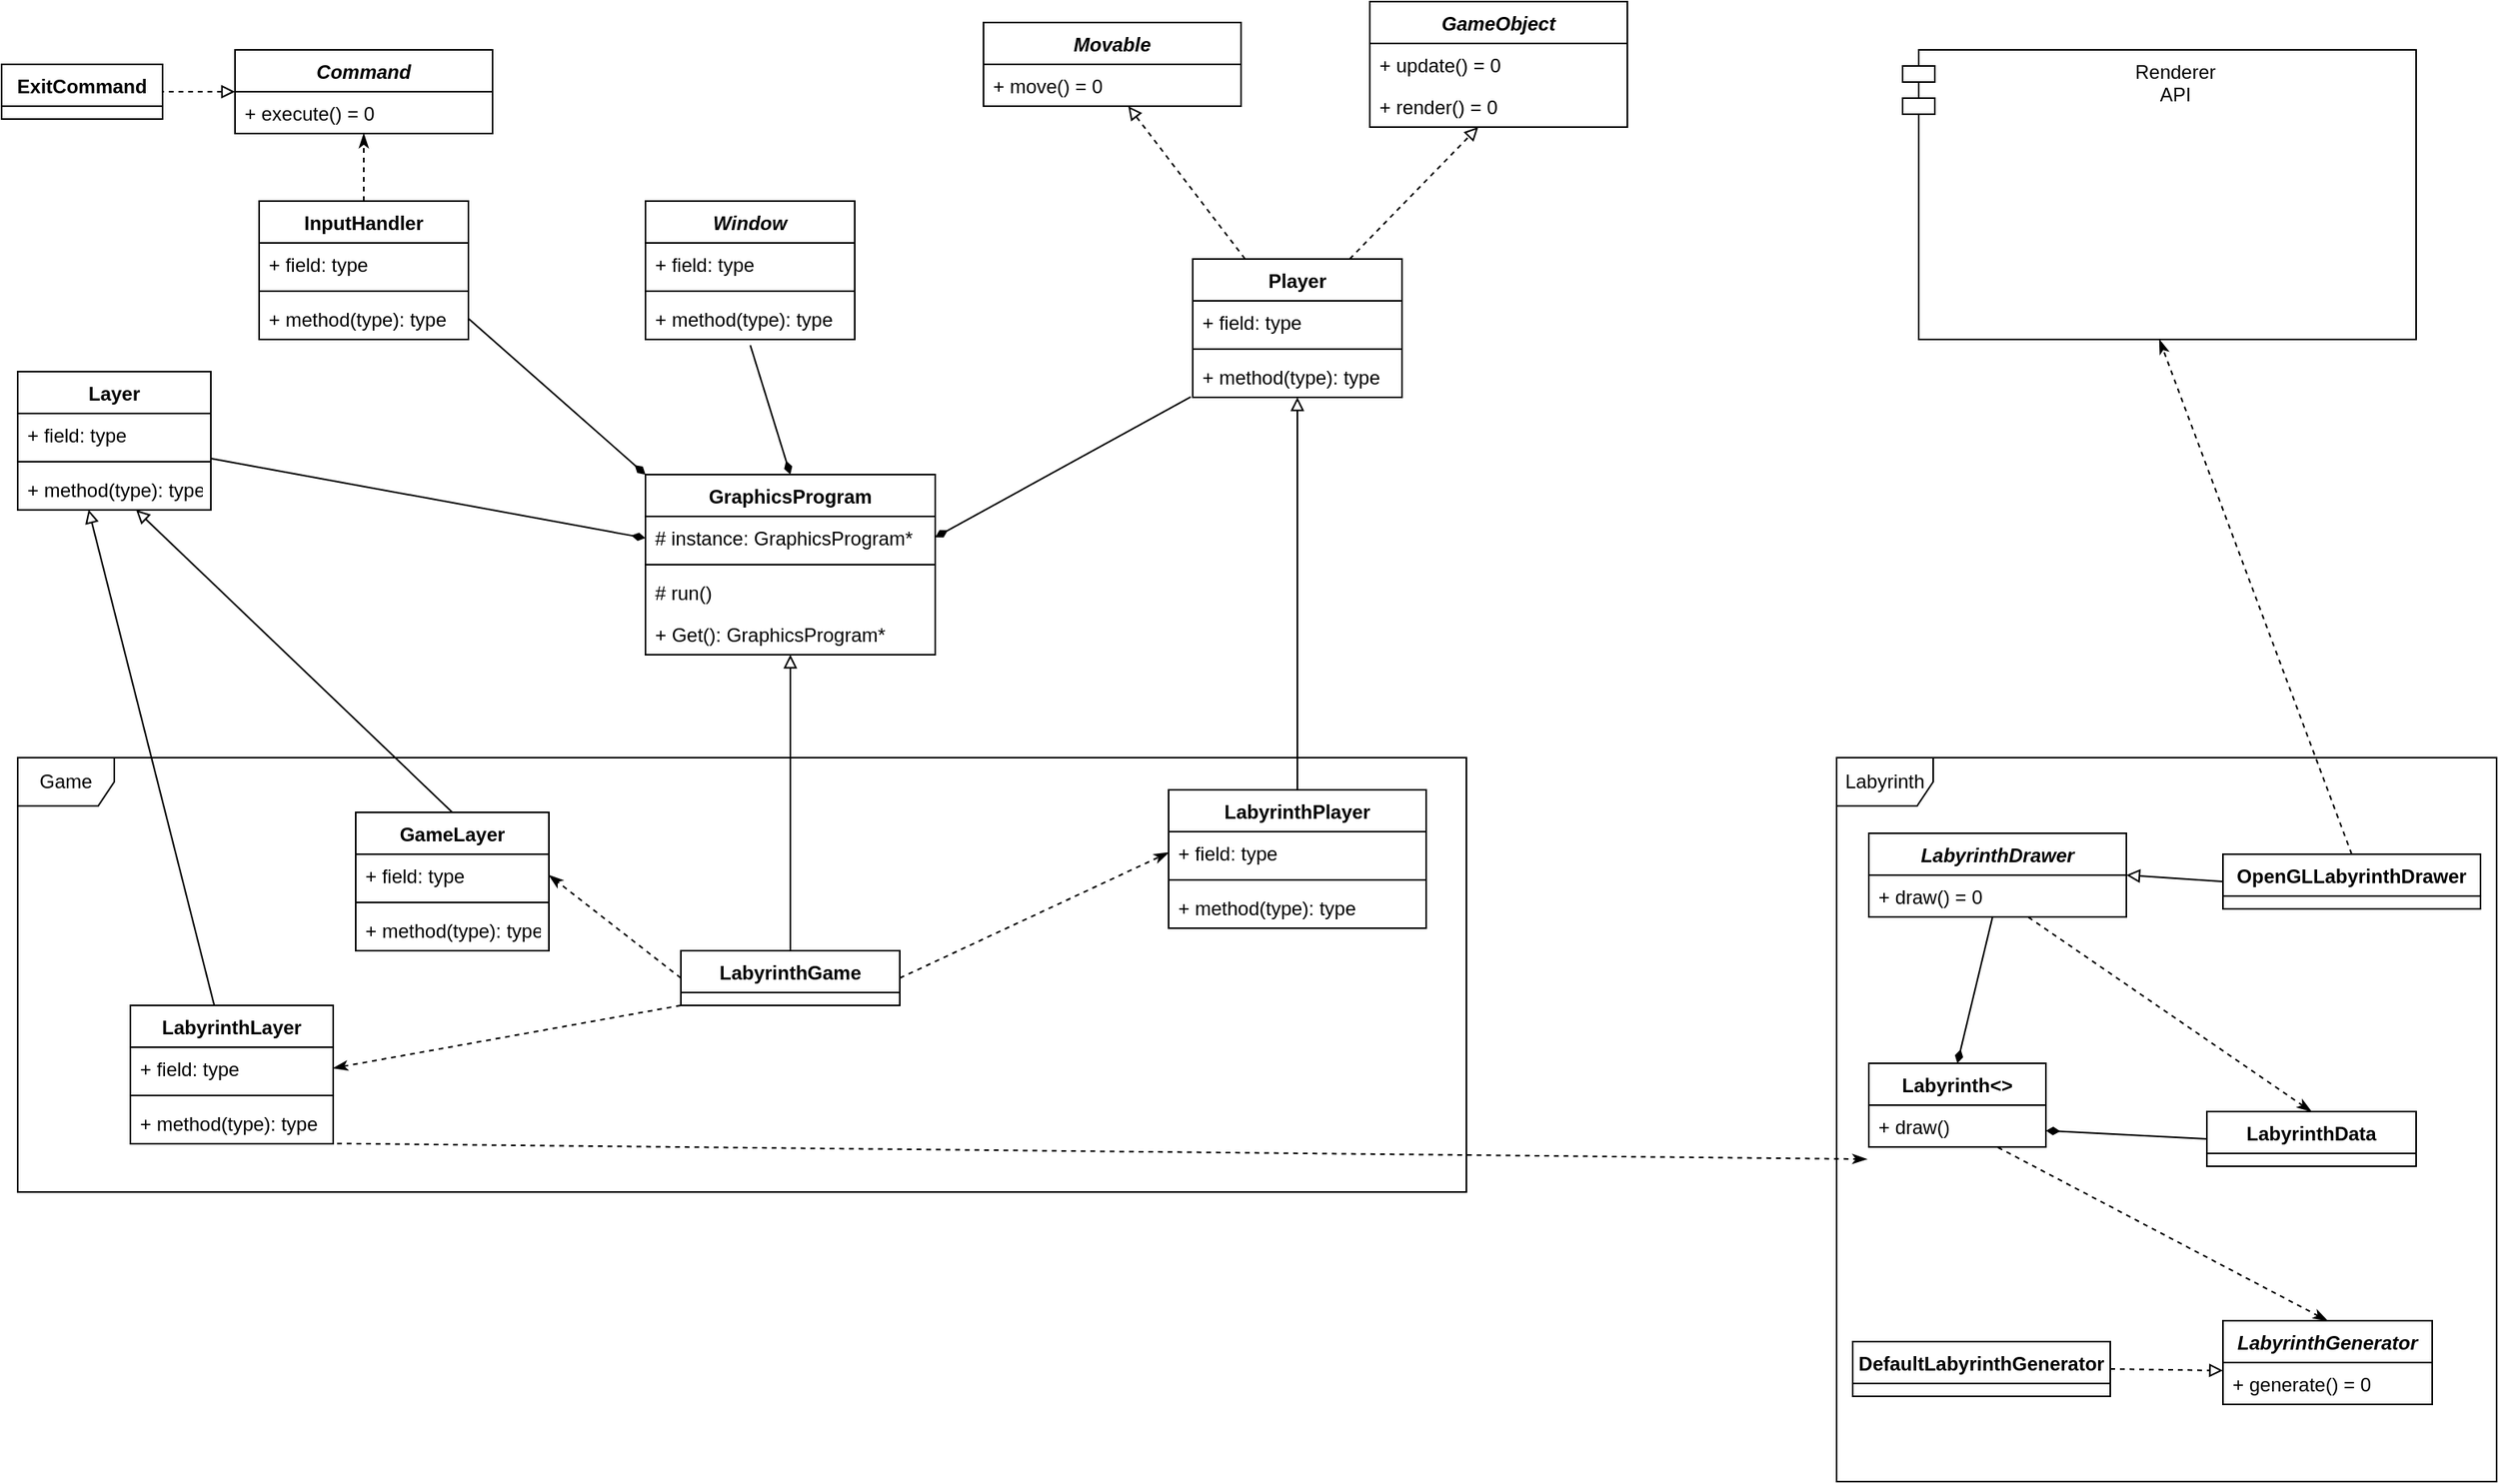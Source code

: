 <mxfile version="19.0.0" type="device"><diagram id="C5RBs43oDa-KdzZeNtuy" name="Page-1"><mxGraphModel dx="1214" dy="626" grid="1" gridSize="10" guides="1" tooltips="1" connect="1" arrows="1" fold="1" page="1" pageScale="1" pageWidth="827" pageHeight="1169" math="0" shadow="0"><root><mxCell id="WIyWlLk6GJQsqaUBKTNV-0"/><mxCell id="WIyWlLk6GJQsqaUBKTNV-1" parent="WIyWlLk6GJQsqaUBKTNV-0"/><mxCell id="Z7aGc_Jr96VLUnClRdPH-90" value="Game" style="shape=umlFrame;whiteSpace=wrap;html=1;" vertex="1" parent="WIyWlLk6GJQsqaUBKTNV-1"><mxGeometry x="40" y="490" width="900" height="270" as="geometry"/></mxCell><mxCell id="Z7aGc_Jr96VLUnClRdPH-20" style="rounded=0;orthogonalLoop=1;jettySize=auto;html=1;endArrow=none;endFill=0;startArrow=diamondThin;startFill=1;" edge="1" parent="WIyWlLk6GJQsqaUBKTNV-1" source="Z7aGc_Jr96VLUnClRdPH-0" target="Z7aGc_Jr96VLUnClRdPH-15"><mxGeometry relative="1" as="geometry"><mxPoint x="20" y="285" as="targetPoint"/></mxGeometry></mxCell><mxCell id="Z7aGc_Jr96VLUnClRdPH-46" value="" style="rounded=0;orthogonalLoop=1;jettySize=auto;html=1;startArrow=block;startFill=0;endArrow=none;endFill=0;" edge="1" parent="WIyWlLk6GJQsqaUBKTNV-1" source="Z7aGc_Jr96VLUnClRdPH-0" target="Z7aGc_Jr96VLUnClRdPH-41"><mxGeometry relative="1" as="geometry"/></mxCell><mxCell id="Z7aGc_Jr96VLUnClRdPH-0" value="GraphicsProgram" style="swimlane;fontStyle=1;align=center;verticalAlign=top;childLayout=stackLayout;horizontal=1;startSize=26;horizontalStack=0;resizeParent=1;resizeParentMax=0;resizeLast=0;collapsible=1;marginBottom=0;" vertex="1" parent="WIyWlLk6GJQsqaUBKTNV-1"><mxGeometry x="430" y="314" width="180" height="112" as="geometry"/></mxCell><mxCell id="Z7aGc_Jr96VLUnClRdPH-13" value="# instance: GraphicsProgram*" style="text;strokeColor=none;fillColor=none;align=left;verticalAlign=top;spacingLeft=4;spacingRight=4;overflow=hidden;rotatable=0;points=[[0,0.5],[1,0.5]];portConstraint=eastwest;" vertex="1" parent="Z7aGc_Jr96VLUnClRdPH-0"><mxGeometry y="26" width="180" height="26" as="geometry"/></mxCell><mxCell id="Z7aGc_Jr96VLUnClRdPH-2" value="" style="line;strokeWidth=1;fillColor=none;align=left;verticalAlign=middle;spacingTop=-1;spacingLeft=3;spacingRight=3;rotatable=0;labelPosition=right;points=[];portConstraint=eastwest;" vertex="1" parent="Z7aGc_Jr96VLUnClRdPH-0"><mxGeometry y="52" width="180" height="8" as="geometry"/></mxCell><mxCell id="Z7aGc_Jr96VLUnClRdPH-3" value="# run() " style="text;strokeColor=none;fillColor=none;align=left;verticalAlign=top;spacingLeft=4;spacingRight=4;overflow=hidden;rotatable=0;points=[[0,0.5],[1,0.5]];portConstraint=eastwest;" vertex="1" parent="Z7aGc_Jr96VLUnClRdPH-0"><mxGeometry y="60" width="180" height="26" as="geometry"/></mxCell><mxCell id="Z7aGc_Jr96VLUnClRdPH-14" value="+ Get(): GraphicsProgram*" style="text;strokeColor=none;fillColor=none;align=left;verticalAlign=top;spacingLeft=4;spacingRight=4;overflow=hidden;rotatable=0;points=[[0,0.5],[1,0.5]];portConstraint=eastwest;" vertex="1" parent="Z7aGc_Jr96VLUnClRdPH-0"><mxGeometry y="86" width="180" height="26" as="geometry"/></mxCell><mxCell id="Z7aGc_Jr96VLUnClRdPH-15" value="Layer" style="swimlane;fontStyle=1;align=center;verticalAlign=top;childLayout=stackLayout;horizontal=1;startSize=26;horizontalStack=0;resizeParent=1;resizeParentMax=0;resizeLast=0;collapsible=1;marginBottom=0;" vertex="1" parent="WIyWlLk6GJQsqaUBKTNV-1"><mxGeometry x="40" y="250" width="120" height="86" as="geometry"/></mxCell><mxCell id="Z7aGc_Jr96VLUnClRdPH-16" value="+ field: type" style="text;strokeColor=none;fillColor=none;align=left;verticalAlign=top;spacingLeft=4;spacingRight=4;overflow=hidden;rotatable=0;points=[[0,0.5],[1,0.5]];portConstraint=eastwest;" vertex="1" parent="Z7aGc_Jr96VLUnClRdPH-15"><mxGeometry y="26" width="120" height="26" as="geometry"/></mxCell><mxCell id="Z7aGc_Jr96VLUnClRdPH-17" value="" style="line;strokeWidth=1;fillColor=none;align=left;verticalAlign=middle;spacingTop=-1;spacingLeft=3;spacingRight=3;rotatable=0;labelPosition=right;points=[];portConstraint=eastwest;" vertex="1" parent="Z7aGc_Jr96VLUnClRdPH-15"><mxGeometry y="52" width="120" height="8" as="geometry"/></mxCell><mxCell id="Z7aGc_Jr96VLUnClRdPH-18" value="+ method(type): type" style="text;strokeColor=none;fillColor=none;align=left;verticalAlign=top;spacingLeft=4;spacingRight=4;overflow=hidden;rotatable=0;points=[[0,0.5],[1,0.5]];portConstraint=eastwest;" vertex="1" parent="Z7aGc_Jr96VLUnClRdPH-15"><mxGeometry y="60" width="120" height="26" as="geometry"/></mxCell><mxCell id="Z7aGc_Jr96VLUnClRdPH-87" style="edgeStyle=none;rounded=0;orthogonalLoop=1;jettySize=auto;html=1;exitX=0.75;exitY=0;exitDx=0;exitDy=0;startArrow=none;startFill=0;endArrow=block;endFill=0;dashed=1;" edge="1" parent="WIyWlLk6GJQsqaUBKTNV-1" source="Z7aGc_Jr96VLUnClRdPH-23" target="Z7aGc_Jr96VLUnClRdPH-80"><mxGeometry relative="1" as="geometry"/></mxCell><mxCell id="Z7aGc_Jr96VLUnClRdPH-88" style="edgeStyle=none;rounded=0;orthogonalLoop=1;jettySize=auto;html=1;exitX=0.25;exitY=0;exitDx=0;exitDy=0;startArrow=none;startFill=0;endArrow=block;endFill=0;dashed=1;" edge="1" parent="WIyWlLk6GJQsqaUBKTNV-1" source="Z7aGc_Jr96VLUnClRdPH-23" target="Z7aGc_Jr96VLUnClRdPH-70"><mxGeometry relative="1" as="geometry"/></mxCell><mxCell id="Z7aGc_Jr96VLUnClRdPH-23" value="Player" style="swimlane;fontStyle=1;align=center;verticalAlign=top;childLayout=stackLayout;horizontal=1;startSize=26;horizontalStack=0;resizeParent=1;resizeParentMax=0;resizeLast=0;collapsible=1;marginBottom=0;" vertex="1" parent="WIyWlLk6GJQsqaUBKTNV-1"><mxGeometry x="770" y="180" width="130" height="86" as="geometry"/></mxCell><mxCell id="Z7aGc_Jr96VLUnClRdPH-24" value="+ field: type" style="text;strokeColor=none;fillColor=none;align=left;verticalAlign=top;spacingLeft=4;spacingRight=4;overflow=hidden;rotatable=0;points=[[0,0.5],[1,0.5]];portConstraint=eastwest;" vertex="1" parent="Z7aGc_Jr96VLUnClRdPH-23"><mxGeometry y="26" width="130" height="26" as="geometry"/></mxCell><mxCell id="Z7aGc_Jr96VLUnClRdPH-25" value="" style="line;strokeWidth=1;fillColor=none;align=left;verticalAlign=middle;spacingTop=-1;spacingLeft=3;spacingRight=3;rotatable=0;labelPosition=right;points=[];portConstraint=eastwest;" vertex="1" parent="Z7aGc_Jr96VLUnClRdPH-23"><mxGeometry y="52" width="130" height="8" as="geometry"/></mxCell><mxCell id="Z7aGc_Jr96VLUnClRdPH-26" value="+ method(type): type" style="text;strokeColor=none;fillColor=none;align=left;verticalAlign=top;spacingLeft=4;spacingRight=4;overflow=hidden;rotatable=0;points=[[0,0.5],[1,0.5]];portConstraint=eastwest;" vertex="1" parent="Z7aGc_Jr96VLUnClRdPH-23"><mxGeometry y="60" width="130" height="26" as="geometry"/></mxCell><mxCell id="Z7aGc_Jr96VLUnClRdPH-129" style="edgeStyle=none;rounded=0;orthogonalLoop=1;jettySize=auto;html=1;exitX=0.5;exitY=0;exitDx=0;exitDy=0;dashed=1;startArrow=none;startFill=0;endArrow=classicThin;endFill=1;" edge="1" parent="WIyWlLk6GJQsqaUBKTNV-1" source="Z7aGc_Jr96VLUnClRdPH-27" target="Z7aGc_Jr96VLUnClRdPH-128"><mxGeometry relative="1" as="geometry"/></mxCell><mxCell id="Z7aGc_Jr96VLUnClRdPH-27" value="InputHandler" style="swimlane;fontStyle=1;align=center;verticalAlign=top;childLayout=stackLayout;horizontal=1;startSize=26;horizontalStack=0;resizeParent=1;resizeParentMax=0;resizeLast=0;collapsible=1;marginBottom=0;" vertex="1" parent="WIyWlLk6GJQsqaUBKTNV-1"><mxGeometry x="190" y="144" width="130" height="86" as="geometry"/></mxCell><mxCell id="Z7aGc_Jr96VLUnClRdPH-28" value="+ field: type" style="text;strokeColor=none;fillColor=none;align=left;verticalAlign=top;spacingLeft=4;spacingRight=4;overflow=hidden;rotatable=0;points=[[0,0.5],[1,0.5]];portConstraint=eastwest;" vertex="1" parent="Z7aGc_Jr96VLUnClRdPH-27"><mxGeometry y="26" width="130" height="26" as="geometry"/></mxCell><mxCell id="Z7aGc_Jr96VLUnClRdPH-29" value="" style="line;strokeWidth=1;fillColor=none;align=left;verticalAlign=middle;spacingTop=-1;spacingLeft=3;spacingRight=3;rotatable=0;labelPosition=right;points=[];portConstraint=eastwest;" vertex="1" parent="Z7aGc_Jr96VLUnClRdPH-27"><mxGeometry y="52" width="130" height="8" as="geometry"/></mxCell><mxCell id="Z7aGc_Jr96VLUnClRdPH-30" value="+ method(type): type" style="text;strokeColor=none;fillColor=none;align=left;verticalAlign=top;spacingLeft=4;spacingRight=4;overflow=hidden;rotatable=0;points=[[0,0.5],[1,0.5]];portConstraint=eastwest;" vertex="1" parent="Z7aGc_Jr96VLUnClRdPH-27"><mxGeometry y="60" width="130" height="26" as="geometry"/></mxCell><mxCell id="Z7aGc_Jr96VLUnClRdPH-31" value="Window" style="swimlane;fontStyle=3;align=center;verticalAlign=top;childLayout=stackLayout;horizontal=1;startSize=26;horizontalStack=0;resizeParent=1;resizeParentMax=0;resizeLast=0;collapsible=1;marginBottom=0;" vertex="1" parent="WIyWlLk6GJQsqaUBKTNV-1"><mxGeometry x="430" y="144" width="130" height="86" as="geometry"/></mxCell><mxCell id="Z7aGc_Jr96VLUnClRdPH-32" value="+ field: type" style="text;strokeColor=none;fillColor=none;align=left;verticalAlign=top;spacingLeft=4;spacingRight=4;overflow=hidden;rotatable=0;points=[[0,0.5],[1,0.5]];portConstraint=eastwest;" vertex="1" parent="Z7aGc_Jr96VLUnClRdPH-31"><mxGeometry y="26" width="130" height="26" as="geometry"/></mxCell><mxCell id="Z7aGc_Jr96VLUnClRdPH-33" value="" style="line;strokeWidth=1;fillColor=none;align=left;verticalAlign=middle;spacingTop=-1;spacingLeft=3;spacingRight=3;rotatable=0;labelPosition=right;points=[];portConstraint=eastwest;" vertex="1" parent="Z7aGc_Jr96VLUnClRdPH-31"><mxGeometry y="52" width="130" height="8" as="geometry"/></mxCell><mxCell id="Z7aGc_Jr96VLUnClRdPH-34" value="+ method(type): type" style="text;strokeColor=none;fillColor=none;align=left;verticalAlign=top;spacingLeft=4;spacingRight=4;overflow=hidden;rotatable=0;points=[[0,0.5],[1,0.5]];portConstraint=eastwest;" vertex="1" parent="Z7aGc_Jr96VLUnClRdPH-31"><mxGeometry y="60" width="130" height="26" as="geometry"/></mxCell><mxCell id="Z7aGc_Jr96VLUnClRdPH-63" style="edgeStyle=none;rounded=0;orthogonalLoop=1;jettySize=auto;html=1;exitX=0;exitY=1;exitDx=0;exitDy=0;entryX=1;entryY=0.5;entryDx=0;entryDy=0;startArrow=none;startFill=0;endArrow=classicThin;endFill=1;dashed=1;" edge="1" parent="WIyWlLk6GJQsqaUBKTNV-1" source="Z7aGc_Jr96VLUnClRdPH-41" target="Z7aGc_Jr96VLUnClRdPH-57"><mxGeometry relative="1" as="geometry"/></mxCell><mxCell id="Z7aGc_Jr96VLUnClRdPH-64" style="edgeStyle=none;rounded=0;orthogonalLoop=1;jettySize=auto;html=1;startArrow=none;startFill=0;endArrow=classicThin;endFill=1;dashed=1;exitX=0;exitY=0.5;exitDx=0;exitDy=0;entryX=1;entryY=0.5;entryDx=0;entryDy=0;" edge="1" parent="WIyWlLk6GJQsqaUBKTNV-1" source="Z7aGc_Jr96VLUnClRdPH-41" target="Z7aGc_Jr96VLUnClRdPH-53"><mxGeometry relative="1" as="geometry"><mxPoint x="50" y="250" as="sourcePoint"/></mxGeometry></mxCell><mxCell id="Z7aGc_Jr96VLUnClRdPH-89" style="edgeStyle=none;rounded=0;orthogonalLoop=1;jettySize=auto;html=1;exitX=1;exitY=0.5;exitDx=0;exitDy=0;dashed=1;startArrow=none;startFill=0;endArrow=classicThin;endFill=1;entryX=0;entryY=0.5;entryDx=0;entryDy=0;" edge="1" parent="WIyWlLk6GJQsqaUBKTNV-1" source="Z7aGc_Jr96VLUnClRdPH-41" target="Z7aGc_Jr96VLUnClRdPH-83"><mxGeometry relative="1" as="geometry"/></mxCell><mxCell id="Z7aGc_Jr96VLUnClRdPH-96" style="edgeStyle=none;rounded=0;orthogonalLoop=1;jettySize=auto;html=1;exitX=1.019;exitY=0.994;exitDx=0;exitDy=0;entryX=-0.007;entryY=1.291;entryDx=0;entryDy=0;entryPerimeter=0;dashed=1;startArrow=none;startFill=0;endArrow=classicThin;endFill=1;exitPerimeter=0;" edge="1" parent="WIyWlLk6GJQsqaUBKTNV-1" source="Z7aGc_Jr96VLUnClRdPH-59"><mxGeometry relative="1" as="geometry"><mxPoint x="1188.88" y="739.566" as="targetPoint"/></mxGeometry></mxCell><mxCell id="Z7aGc_Jr96VLUnClRdPH-41" value="LabyrinthGame" style="swimlane;fontStyle=1;align=center;verticalAlign=top;childLayout=stackLayout;horizontal=1;startSize=26;horizontalStack=0;resizeParent=1;resizeParentMax=0;resizeLast=0;collapsible=1;marginBottom=0;" vertex="1" parent="WIyWlLk6GJQsqaUBKTNV-1"><mxGeometry x="452" y="610" width="136" height="34" as="geometry"/></mxCell><mxCell id="Z7aGc_Jr96VLUnClRdPH-47" style="edgeStyle=none;rounded=0;orthogonalLoop=1;jettySize=auto;html=1;exitX=1;exitY=0.5;exitDx=0;exitDy=0;entryX=-0.009;entryY=0.988;entryDx=0;entryDy=0;startArrow=diamondThin;startFill=1;endArrow=none;endFill=0;entryPerimeter=0;" edge="1" parent="WIyWlLk6GJQsqaUBKTNV-1" source="Z7aGc_Jr96VLUnClRdPH-13" target="Z7aGc_Jr96VLUnClRdPH-26"><mxGeometry relative="1" as="geometry"/></mxCell><mxCell id="Z7aGc_Jr96VLUnClRdPH-49" style="edgeStyle=none;rounded=0;orthogonalLoop=1;jettySize=auto;html=1;exitX=0;exitY=0;exitDx=0;exitDy=0;entryX=1;entryY=0.5;entryDx=0;entryDy=0;startArrow=diamondThin;startFill=1;endArrow=none;endFill=0;" edge="1" parent="WIyWlLk6GJQsqaUBKTNV-1" source="Z7aGc_Jr96VLUnClRdPH-0" target="Z7aGc_Jr96VLUnClRdPH-30"><mxGeometry relative="1" as="geometry"/></mxCell><mxCell id="Z7aGc_Jr96VLUnClRdPH-50" style="edgeStyle=none;rounded=0;orthogonalLoop=1;jettySize=auto;html=1;exitX=0.5;exitY=0;exitDx=0;exitDy=0;entryX=0.501;entryY=1.139;entryDx=0;entryDy=0;startArrow=diamondThin;startFill=1;endArrow=none;endFill=0;entryPerimeter=0;" edge="1" parent="WIyWlLk6GJQsqaUBKTNV-1" source="Z7aGc_Jr96VLUnClRdPH-0" target="Z7aGc_Jr96VLUnClRdPH-34"><mxGeometry relative="1" as="geometry"/></mxCell><mxCell id="Z7aGc_Jr96VLUnClRdPH-60" style="edgeStyle=none;rounded=0;orthogonalLoop=1;jettySize=auto;html=1;exitX=0.5;exitY=0;exitDx=0;exitDy=0;startArrow=none;startFill=0;endArrow=block;endFill=0;" edge="1" parent="WIyWlLk6GJQsqaUBKTNV-1" source="Z7aGc_Jr96VLUnClRdPH-52" target="Z7aGc_Jr96VLUnClRdPH-18"><mxGeometry relative="1" as="geometry"/></mxCell><mxCell id="Z7aGc_Jr96VLUnClRdPH-52" value="GameLayer" style="swimlane;fontStyle=1;align=center;verticalAlign=top;childLayout=stackLayout;horizontal=1;startSize=26;horizontalStack=0;resizeParent=1;resizeParentMax=0;resizeLast=0;collapsible=1;marginBottom=0;" vertex="1" parent="WIyWlLk6GJQsqaUBKTNV-1"><mxGeometry x="250" y="524" width="120" height="86" as="geometry"/></mxCell><mxCell id="Z7aGc_Jr96VLUnClRdPH-53" value="+ field: type" style="text;strokeColor=none;fillColor=none;align=left;verticalAlign=top;spacingLeft=4;spacingRight=4;overflow=hidden;rotatable=0;points=[[0,0.5],[1,0.5]];portConstraint=eastwest;" vertex="1" parent="Z7aGc_Jr96VLUnClRdPH-52"><mxGeometry y="26" width="120" height="26" as="geometry"/></mxCell><mxCell id="Z7aGc_Jr96VLUnClRdPH-54" value="" style="line;strokeWidth=1;fillColor=none;align=left;verticalAlign=middle;spacingTop=-1;spacingLeft=3;spacingRight=3;rotatable=0;labelPosition=right;points=[];portConstraint=eastwest;" vertex="1" parent="Z7aGc_Jr96VLUnClRdPH-52"><mxGeometry y="52" width="120" height="8" as="geometry"/></mxCell><mxCell id="Z7aGc_Jr96VLUnClRdPH-55" value="+ method(type): type" style="text;strokeColor=none;fillColor=none;align=left;verticalAlign=top;spacingLeft=4;spacingRight=4;overflow=hidden;rotatable=0;points=[[0,0.5],[1,0.5]];portConstraint=eastwest;" vertex="1" parent="Z7aGc_Jr96VLUnClRdPH-52"><mxGeometry y="60" width="120" height="26" as="geometry"/></mxCell><mxCell id="Z7aGc_Jr96VLUnClRdPH-61" style="edgeStyle=none;rounded=0;orthogonalLoop=1;jettySize=auto;html=1;startArrow=none;startFill=0;endArrow=block;endFill=0;entryX=0.367;entryY=0.995;entryDx=0;entryDy=0;entryPerimeter=0;" edge="1" parent="WIyWlLk6GJQsqaUBKTNV-1" source="Z7aGc_Jr96VLUnClRdPH-56" target="Z7aGc_Jr96VLUnClRdPH-18"><mxGeometry relative="1" as="geometry"><mxPoint x="320" y="480" as="targetPoint"/></mxGeometry></mxCell><mxCell id="Z7aGc_Jr96VLUnClRdPH-56" value="LabyrinthLayer" style="swimlane;fontStyle=1;align=center;verticalAlign=top;childLayout=stackLayout;horizontal=1;startSize=26;horizontalStack=0;resizeParent=1;resizeParentMax=0;resizeLast=0;collapsible=1;marginBottom=0;" vertex="1" parent="WIyWlLk6GJQsqaUBKTNV-1"><mxGeometry x="110" y="644" width="126" height="86" as="geometry"/></mxCell><mxCell id="Z7aGc_Jr96VLUnClRdPH-57" value="+ field: type" style="text;strokeColor=none;fillColor=none;align=left;verticalAlign=top;spacingLeft=4;spacingRight=4;overflow=hidden;rotatable=0;points=[[0,0.5],[1,0.5]];portConstraint=eastwest;" vertex="1" parent="Z7aGc_Jr96VLUnClRdPH-56"><mxGeometry y="26" width="126" height="26" as="geometry"/></mxCell><mxCell id="Z7aGc_Jr96VLUnClRdPH-58" value="" style="line;strokeWidth=1;fillColor=none;align=left;verticalAlign=middle;spacingTop=-1;spacingLeft=3;spacingRight=3;rotatable=0;labelPosition=right;points=[];portConstraint=eastwest;" vertex="1" parent="Z7aGc_Jr96VLUnClRdPH-56"><mxGeometry y="52" width="126" height="8" as="geometry"/></mxCell><mxCell id="Z7aGc_Jr96VLUnClRdPH-59" value="+ method(type): type" style="text;strokeColor=none;fillColor=none;align=left;verticalAlign=top;spacingLeft=4;spacingRight=4;overflow=hidden;rotatable=0;points=[[0,0.5],[1,0.5]];portConstraint=eastwest;" vertex="1" parent="Z7aGc_Jr96VLUnClRdPH-56"><mxGeometry y="60" width="126" height="26" as="geometry"/></mxCell><mxCell id="Z7aGc_Jr96VLUnClRdPH-62" style="edgeStyle=none;rounded=0;orthogonalLoop=1;jettySize=auto;html=1;exitX=0.75;exitY=0;exitDx=0;exitDy=0;startArrow=none;startFill=0;endArrow=block;endFill=0;" edge="1" parent="WIyWlLk6GJQsqaUBKTNV-1" source="Z7aGc_Jr96VLUnClRdPH-52" target="Z7aGc_Jr96VLUnClRdPH-52"><mxGeometry relative="1" as="geometry"/></mxCell><mxCell id="Z7aGc_Jr96VLUnClRdPH-67" value="Movable" style="swimlane;fontStyle=3;align=center;verticalAlign=top;childLayout=stackLayout;horizontal=1;startSize=26;horizontalStack=0;resizeParent=1;resizeParentMax=0;resizeLast=0;collapsible=1;marginBottom=0;" vertex="1" parent="WIyWlLk6GJQsqaUBKTNV-1"><mxGeometry x="640" y="33" width="160" height="52" as="geometry"/></mxCell><mxCell id="Z7aGc_Jr96VLUnClRdPH-70" value="+ move() = 0 " style="text;strokeColor=none;fillColor=none;align=left;verticalAlign=top;spacingLeft=4;spacingRight=4;overflow=hidden;rotatable=0;points=[[0,0.5],[1,0.5]];portConstraint=eastwest;" vertex="1" parent="Z7aGc_Jr96VLUnClRdPH-67"><mxGeometry y="26" width="160" height="26" as="geometry"/></mxCell><mxCell id="Z7aGc_Jr96VLUnClRdPH-77" value="GameObject" style="swimlane;fontStyle=3;align=center;verticalAlign=top;childLayout=stackLayout;horizontal=1;startSize=26;horizontalStack=0;resizeParent=1;resizeParentMax=0;resizeLast=0;collapsible=1;marginBottom=0;" vertex="1" parent="WIyWlLk6GJQsqaUBKTNV-1"><mxGeometry x="880" y="20" width="160" height="78" as="geometry"/></mxCell><mxCell id="Z7aGc_Jr96VLUnClRdPH-79" value="+ update() = 0 " style="text;strokeColor=none;fillColor=none;align=left;verticalAlign=top;spacingLeft=4;spacingRight=4;overflow=hidden;rotatable=0;points=[[0,0.5],[1,0.5]];portConstraint=eastwest;" vertex="1" parent="Z7aGc_Jr96VLUnClRdPH-77"><mxGeometry y="26" width="160" height="26" as="geometry"/></mxCell><mxCell id="Z7aGc_Jr96VLUnClRdPH-80" value="+ render() = 0 " style="text;strokeColor=none;fillColor=none;align=left;verticalAlign=top;spacingLeft=4;spacingRight=4;overflow=hidden;rotatable=0;points=[[0,0.5],[1,0.5]];portConstraint=eastwest;" vertex="1" parent="Z7aGc_Jr96VLUnClRdPH-77"><mxGeometry y="52" width="160" height="26" as="geometry"/></mxCell><mxCell id="Z7aGc_Jr96VLUnClRdPH-86" style="edgeStyle=none;rounded=0;orthogonalLoop=1;jettySize=auto;html=1;exitX=0.5;exitY=0;exitDx=0;exitDy=0;startArrow=none;startFill=0;endArrow=block;endFill=0;" edge="1" parent="WIyWlLk6GJQsqaUBKTNV-1" source="Z7aGc_Jr96VLUnClRdPH-82" target="Z7aGc_Jr96VLUnClRdPH-26"><mxGeometry relative="1" as="geometry"/></mxCell><mxCell id="Z7aGc_Jr96VLUnClRdPH-82" value="LabyrinthPlayer" style="swimlane;fontStyle=1;align=center;verticalAlign=top;childLayout=stackLayout;horizontal=1;startSize=26;horizontalStack=0;resizeParent=1;resizeParentMax=0;resizeLast=0;collapsible=1;marginBottom=0;" vertex="1" parent="WIyWlLk6GJQsqaUBKTNV-1"><mxGeometry x="755" y="510" width="160" height="86" as="geometry"/></mxCell><mxCell id="Z7aGc_Jr96VLUnClRdPH-83" value="+ field: type" style="text;strokeColor=none;fillColor=none;align=left;verticalAlign=top;spacingLeft=4;spacingRight=4;overflow=hidden;rotatable=0;points=[[0,0.5],[1,0.5]];portConstraint=eastwest;" vertex="1" parent="Z7aGc_Jr96VLUnClRdPH-82"><mxGeometry y="26" width="160" height="26" as="geometry"/></mxCell><mxCell id="Z7aGc_Jr96VLUnClRdPH-84" value="" style="line;strokeWidth=1;fillColor=none;align=left;verticalAlign=middle;spacingTop=-1;spacingLeft=3;spacingRight=3;rotatable=0;labelPosition=right;points=[];portConstraint=eastwest;" vertex="1" parent="Z7aGc_Jr96VLUnClRdPH-82"><mxGeometry y="52" width="160" height="8" as="geometry"/></mxCell><mxCell id="Z7aGc_Jr96VLUnClRdPH-85" value="+ method(type): type" style="text;strokeColor=none;fillColor=none;align=left;verticalAlign=top;spacingLeft=4;spacingRight=4;overflow=hidden;rotatable=0;points=[[0,0.5],[1,0.5]];portConstraint=eastwest;" vertex="1" parent="Z7aGc_Jr96VLUnClRdPH-82"><mxGeometry y="60" width="160" height="26" as="geometry"/></mxCell><mxCell id="Z7aGc_Jr96VLUnClRdPH-91" value="Labyrinth" style="shape=umlFrame;whiteSpace=wrap;html=1;" vertex="1" parent="WIyWlLk6GJQsqaUBKTNV-1"><mxGeometry x="1170" y="490" width="410" height="450" as="geometry"/></mxCell><mxCell id="Z7aGc_Jr96VLUnClRdPH-116" style="edgeStyle=none;rounded=0;orthogonalLoop=1;jettySize=auto;html=1;exitX=0.5;exitY=0;exitDx=0;exitDy=0;startArrow=diamondThin;startFill=1;endArrow=none;endFill=0;" edge="1" parent="WIyWlLk6GJQsqaUBKTNV-1" source="Z7aGc_Jr96VLUnClRdPH-92" target="Z7aGc_Jr96VLUnClRdPH-115"><mxGeometry relative="1" as="geometry"/></mxCell><mxCell id="Z7aGc_Jr96VLUnClRdPH-92" value="Labyrinth&lt;&gt;" style="swimlane;fontStyle=1;align=center;verticalAlign=top;childLayout=stackLayout;horizontal=1;startSize=26;horizontalStack=0;resizeParent=1;resizeParentMax=0;resizeLast=0;collapsible=1;marginBottom=0;" vertex="1" parent="WIyWlLk6GJQsqaUBKTNV-1"><mxGeometry x="1190" y="680" width="110" height="52" as="geometry"/></mxCell><mxCell id="Z7aGc_Jr96VLUnClRdPH-95" value="+ draw()" style="text;strokeColor=none;fillColor=none;align=left;verticalAlign=top;spacingLeft=4;spacingRight=4;overflow=hidden;rotatable=0;points=[[0,0.5],[1,0.5]];portConstraint=eastwest;" vertex="1" parent="Z7aGc_Jr96VLUnClRdPH-92"><mxGeometry y="26" width="110" height="26" as="geometry"/></mxCell><mxCell id="Z7aGc_Jr96VLUnClRdPH-117" style="edgeStyle=none;rounded=0;orthogonalLoop=1;jettySize=auto;html=1;exitX=0.5;exitY=0;exitDx=0;exitDy=0;startArrow=classicThin;startFill=1;endArrow=none;endFill=0;dashed=1;" edge="1" parent="WIyWlLk6GJQsqaUBKTNV-1" source="Z7aGc_Jr96VLUnClRdPH-97" target="Z7aGc_Jr96VLUnClRdPH-115"><mxGeometry relative="1" as="geometry"/></mxCell><mxCell id="Z7aGc_Jr96VLUnClRdPH-97" value="LabyrinthData" style="swimlane;fontStyle=1;align=center;verticalAlign=top;childLayout=stackLayout;horizontal=1;startSize=26;horizontalStack=0;resizeParent=1;resizeParentMax=0;resizeLast=0;collapsible=1;marginBottom=0;" vertex="1" parent="WIyWlLk6GJQsqaUBKTNV-1"><mxGeometry x="1400" y="710" width="130" height="34" as="geometry"/></mxCell><mxCell id="Z7aGc_Jr96VLUnClRdPH-101" value="LabyrinthGenerator" style="swimlane;fontStyle=3;align=center;verticalAlign=top;childLayout=stackLayout;horizontal=1;startSize=26;horizontalStack=0;resizeParent=1;resizeParentMax=0;resizeLast=0;collapsible=1;marginBottom=0;" vertex="1" parent="WIyWlLk6GJQsqaUBKTNV-1"><mxGeometry x="1410" y="840" width="130" height="52" as="geometry"/></mxCell><mxCell id="Z7aGc_Jr96VLUnClRdPH-104" value="+ generate() = 0" style="text;strokeColor=none;fillColor=none;align=left;verticalAlign=top;spacingLeft=4;spacingRight=4;overflow=hidden;rotatable=0;points=[[0,0.5],[1,0.5]];portConstraint=eastwest;" vertex="1" parent="Z7aGc_Jr96VLUnClRdPH-101"><mxGeometry y="26" width="130" height="26" as="geometry"/></mxCell><mxCell id="Z7aGc_Jr96VLUnClRdPH-110" style="edgeStyle=none;rounded=0;orthogonalLoop=1;jettySize=auto;html=1;exitX=0.5;exitY=0;exitDx=0;exitDy=0;startArrow=classicThin;startFill=1;endArrow=none;endFill=0;dashed=1;" edge="1" parent="WIyWlLk6GJQsqaUBKTNV-1" source="Z7aGc_Jr96VLUnClRdPH-101" target="Z7aGc_Jr96VLUnClRdPH-95"><mxGeometry relative="1" as="geometry"/></mxCell><mxCell id="Z7aGc_Jr96VLUnClRdPH-105" value="DefaultLabyrinthGenerator" style="swimlane;fontStyle=1;align=center;verticalAlign=top;childLayout=stackLayout;horizontal=1;startSize=26;horizontalStack=0;resizeParent=1;resizeParentMax=0;resizeLast=0;collapsible=1;marginBottom=0;" vertex="1" parent="WIyWlLk6GJQsqaUBKTNV-1"><mxGeometry x="1180" y="853" width="160" height="34" as="geometry"/></mxCell><mxCell id="Z7aGc_Jr96VLUnClRdPH-109" style="edgeStyle=none;rounded=0;orthogonalLoop=1;jettySize=auto;html=1;dashed=1;startArrow=none;startFill=0;endArrow=block;endFill=0;exitX=1;exitY=0.5;exitDx=0;exitDy=0;" edge="1" parent="WIyWlLk6GJQsqaUBKTNV-1" source="Z7aGc_Jr96VLUnClRdPH-105"><mxGeometry relative="1" as="geometry"><mxPoint x="1350" y="871" as="sourcePoint"/><mxPoint x="1410" y="871" as="targetPoint"/></mxGeometry></mxCell><mxCell id="Z7aGc_Jr96VLUnClRdPH-111" style="edgeStyle=none;rounded=0;orthogonalLoop=1;jettySize=auto;html=1;startArrow=diamondThin;startFill=1;endArrow=none;endFill=0;entryX=0;entryY=0.5;entryDx=0;entryDy=0;" edge="1" parent="WIyWlLk6GJQsqaUBKTNV-1" source="Z7aGc_Jr96VLUnClRdPH-95" target="Z7aGc_Jr96VLUnClRdPH-97"><mxGeometry relative="1" as="geometry"><mxPoint x="1350" y="719" as="sourcePoint"/><mxPoint x="1400" y="721.364" as="targetPoint"/></mxGeometry></mxCell><mxCell id="Z7aGc_Jr96VLUnClRdPH-122" style="edgeStyle=none;rounded=0;orthogonalLoop=1;jettySize=auto;html=1;exitX=1;exitY=0.5;exitDx=0;exitDy=0;entryX=0;entryY=0.5;entryDx=0;entryDy=0;startArrow=block;startFill=0;endArrow=none;endFill=0;" edge="1" parent="WIyWlLk6GJQsqaUBKTNV-1" source="Z7aGc_Jr96VLUnClRdPH-112" target="Z7aGc_Jr96VLUnClRdPH-118"><mxGeometry relative="1" as="geometry"/></mxCell><mxCell id="Z7aGc_Jr96VLUnClRdPH-112" value="LabyrinthDrawer" style="swimlane;fontStyle=3;align=center;verticalAlign=top;childLayout=stackLayout;horizontal=1;startSize=26;horizontalStack=0;resizeParent=1;resizeParentMax=0;resizeLast=0;collapsible=1;marginBottom=0;" vertex="1" parent="WIyWlLk6GJQsqaUBKTNV-1"><mxGeometry x="1190" y="537" width="160" height="52" as="geometry"/></mxCell><mxCell id="Z7aGc_Jr96VLUnClRdPH-115" value="+ draw() = 0" style="text;strokeColor=none;fillColor=none;align=left;verticalAlign=top;spacingLeft=4;spacingRight=4;overflow=hidden;rotatable=0;points=[[0,0.5],[1,0.5]];portConstraint=eastwest;" vertex="1" parent="Z7aGc_Jr96VLUnClRdPH-112"><mxGeometry y="26" width="160" height="26" as="geometry"/></mxCell><mxCell id="Z7aGc_Jr96VLUnClRdPH-124" style="edgeStyle=none;rounded=0;orthogonalLoop=1;jettySize=auto;html=1;exitX=0.5;exitY=0;exitDx=0;exitDy=0;entryX=0.5;entryY=1;entryDx=0;entryDy=0;startArrow=none;startFill=0;endArrow=classicThin;endFill=1;dashed=1;" edge="1" parent="WIyWlLk6GJQsqaUBKTNV-1" source="Z7aGc_Jr96VLUnClRdPH-118" target="Z7aGc_Jr96VLUnClRdPH-123"><mxGeometry relative="1" as="geometry"/></mxCell><mxCell id="Z7aGc_Jr96VLUnClRdPH-118" value="OpenGLLabyrinthDrawer" style="swimlane;fontStyle=1;align=center;verticalAlign=top;childLayout=stackLayout;horizontal=1;startSize=26;horizontalStack=0;resizeParent=1;resizeParentMax=0;resizeLast=0;collapsible=1;marginBottom=0;" vertex="1" parent="WIyWlLk6GJQsqaUBKTNV-1"><mxGeometry x="1410" y="550" width="160" height="34" as="geometry"/></mxCell><mxCell id="Z7aGc_Jr96VLUnClRdPH-123" value="Renderer&#10;API" style="shape=module;align=left;spacingLeft=20;align=center;verticalAlign=top;" vertex="1" parent="WIyWlLk6GJQsqaUBKTNV-1"><mxGeometry x="1211" y="50" width="319" height="180" as="geometry"/></mxCell><mxCell id="Z7aGc_Jr96VLUnClRdPH-125" value="Command" style="swimlane;fontStyle=3;align=center;verticalAlign=top;childLayout=stackLayout;horizontal=1;startSize=26;horizontalStack=0;resizeParent=1;resizeParentMax=0;resizeLast=0;collapsible=1;marginBottom=0;" vertex="1" parent="WIyWlLk6GJQsqaUBKTNV-1"><mxGeometry x="175" y="50" width="160" height="52" as="geometry"/></mxCell><mxCell id="Z7aGc_Jr96VLUnClRdPH-128" value="+ execute() = 0" style="text;strokeColor=none;fillColor=none;align=left;verticalAlign=top;spacingLeft=4;spacingRight=4;overflow=hidden;rotatable=0;points=[[0,0.5],[1,0.5]];portConstraint=eastwest;" vertex="1" parent="Z7aGc_Jr96VLUnClRdPH-125"><mxGeometry y="26" width="160" height="26" as="geometry"/></mxCell><mxCell id="Z7aGc_Jr96VLUnClRdPH-131" value="ExitCommand" style="swimlane;fontStyle=1;align=center;verticalAlign=top;childLayout=stackLayout;horizontal=1;startSize=26;horizontalStack=0;resizeParent=1;resizeParentMax=0;resizeLast=0;collapsible=1;marginBottom=0;" vertex="1" parent="WIyWlLk6GJQsqaUBKTNV-1"><mxGeometry x="30" y="59" width="100" height="34" as="geometry"/></mxCell><mxCell id="Z7aGc_Jr96VLUnClRdPH-136" style="edgeStyle=none;rounded=0;orthogonalLoop=1;jettySize=auto;html=1;exitX=0;exitY=0.5;exitDx=0;exitDy=0;dashed=1;startArrow=block;startFill=0;endArrow=none;endFill=0;entryX=1;entryY=0.5;entryDx=0;entryDy=0;" edge="1" parent="WIyWlLk6GJQsqaUBKTNV-1" source="Z7aGc_Jr96VLUnClRdPH-125" target="Z7aGc_Jr96VLUnClRdPH-131"><mxGeometry relative="1" as="geometry"><mxPoint x="70" y="85" as="targetPoint"/></mxGeometry></mxCell></root></mxGraphModel></diagram></mxfile>